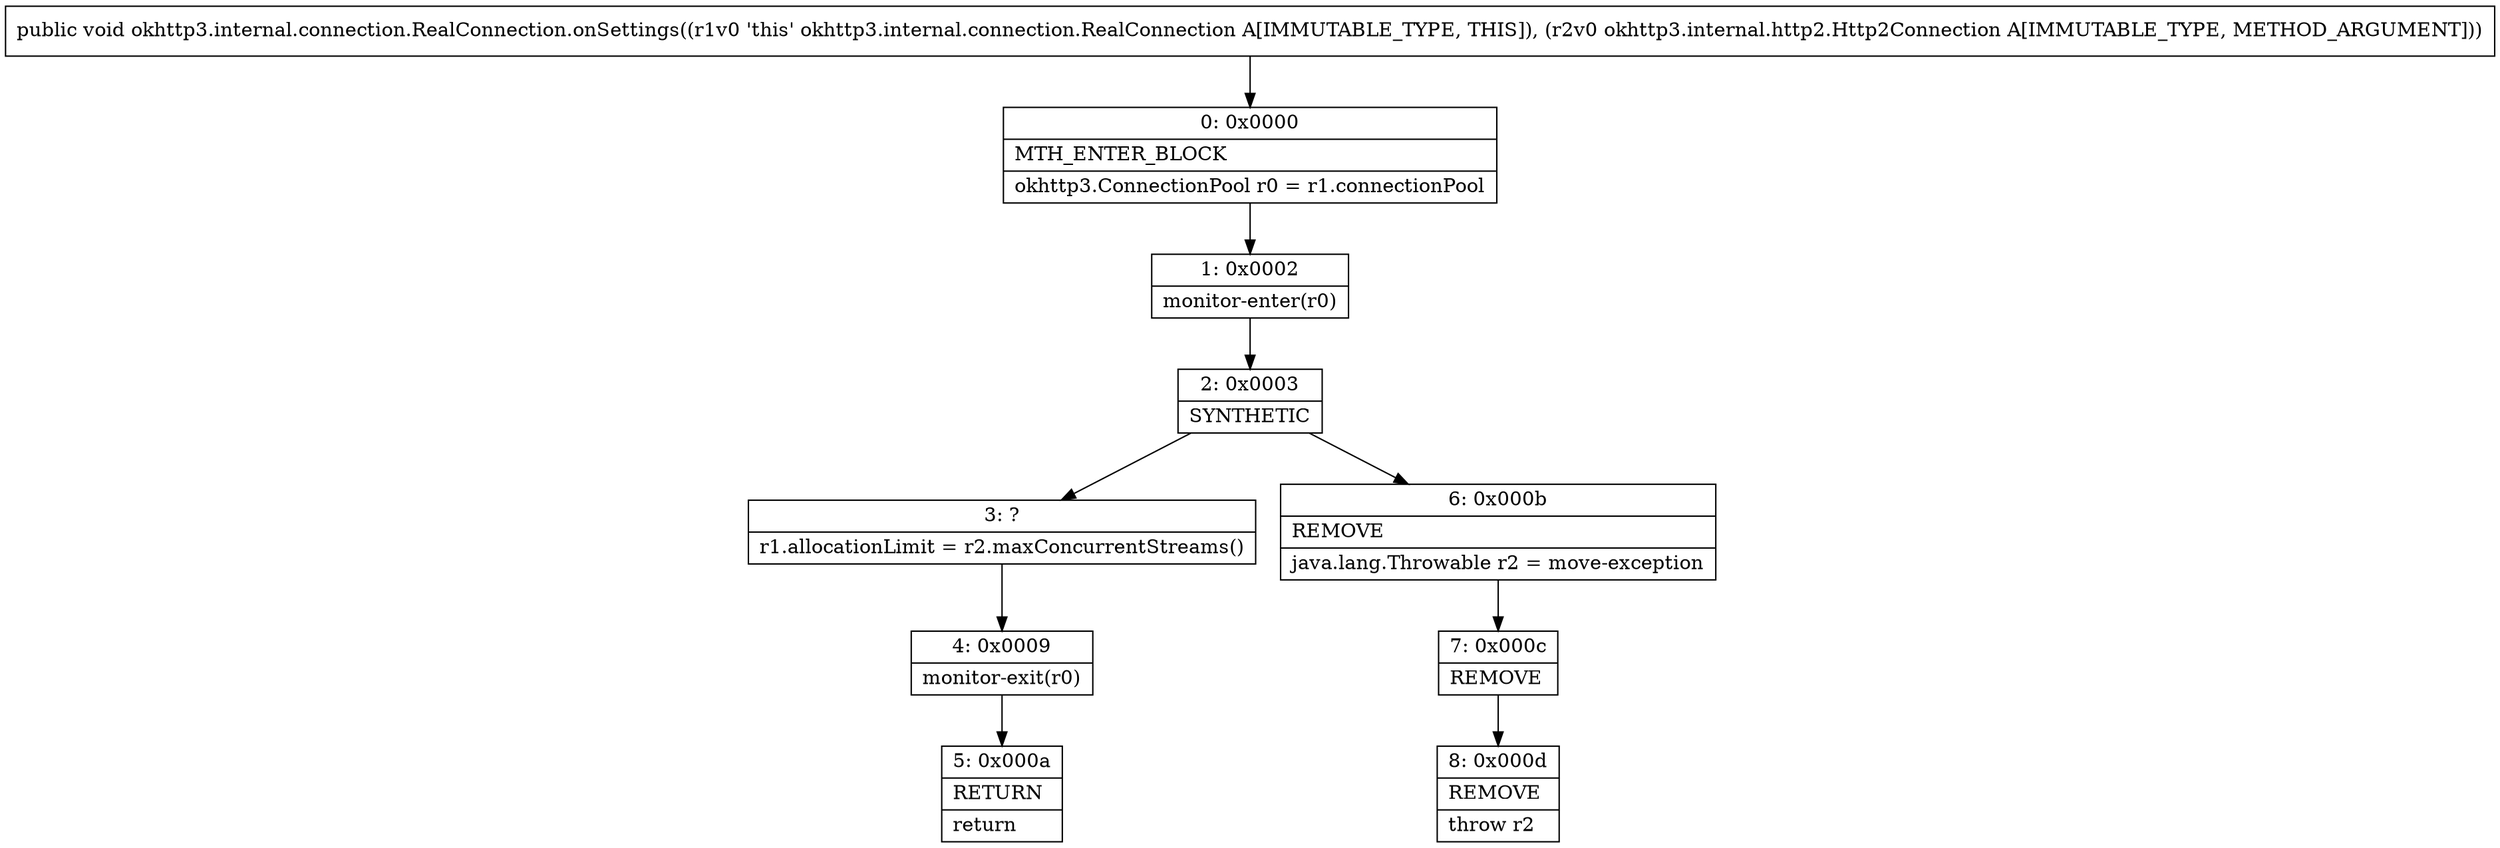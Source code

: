 digraph "CFG forokhttp3.internal.connection.RealConnection.onSettings(Lokhttp3\/internal\/http2\/Http2Connection;)V" {
Node_0 [shape=record,label="{0\:\ 0x0000|MTH_ENTER_BLOCK\l|okhttp3.ConnectionPool r0 = r1.connectionPool\l}"];
Node_1 [shape=record,label="{1\:\ 0x0002|monitor\-enter(r0)\l}"];
Node_2 [shape=record,label="{2\:\ 0x0003|SYNTHETIC\l}"];
Node_3 [shape=record,label="{3\:\ ?|r1.allocationLimit = r2.maxConcurrentStreams()\l}"];
Node_4 [shape=record,label="{4\:\ 0x0009|monitor\-exit(r0)\l}"];
Node_5 [shape=record,label="{5\:\ 0x000a|RETURN\l|return\l}"];
Node_6 [shape=record,label="{6\:\ 0x000b|REMOVE\l|java.lang.Throwable r2 = move\-exception\l}"];
Node_7 [shape=record,label="{7\:\ 0x000c|REMOVE\l}"];
Node_8 [shape=record,label="{8\:\ 0x000d|REMOVE\l|throw r2\l}"];
MethodNode[shape=record,label="{public void okhttp3.internal.connection.RealConnection.onSettings((r1v0 'this' okhttp3.internal.connection.RealConnection A[IMMUTABLE_TYPE, THIS]), (r2v0 okhttp3.internal.http2.Http2Connection A[IMMUTABLE_TYPE, METHOD_ARGUMENT])) }"];
MethodNode -> Node_0;
Node_0 -> Node_1;
Node_1 -> Node_2;
Node_2 -> Node_3;
Node_2 -> Node_6;
Node_3 -> Node_4;
Node_4 -> Node_5;
Node_6 -> Node_7;
Node_7 -> Node_8;
}

